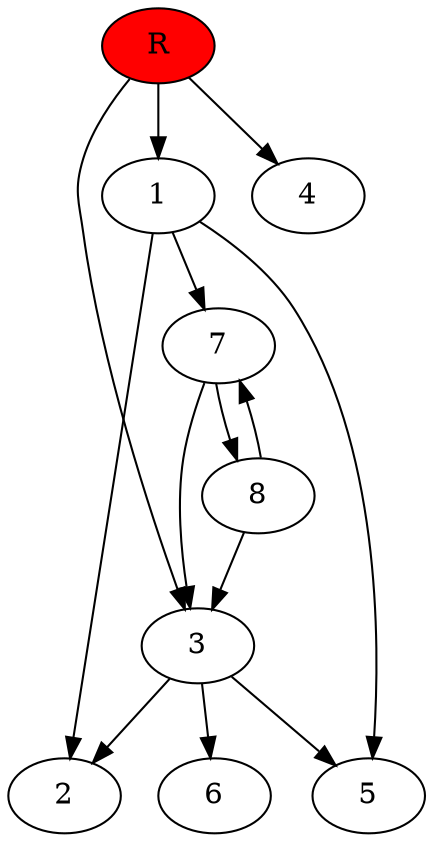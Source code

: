 digraph prb35230 {
	1
	2
	3
	4
	5
	6
	7
	8
	R [fillcolor="#ff0000" style=filled]
	1 -> 2
	1 -> 5
	1 -> 7
	3 -> 2
	3 -> 5
	3 -> 6
	7 -> 3
	7 -> 8
	8 -> 3
	8 -> 7
	R -> 1
	R -> 3
	R -> 4
}
